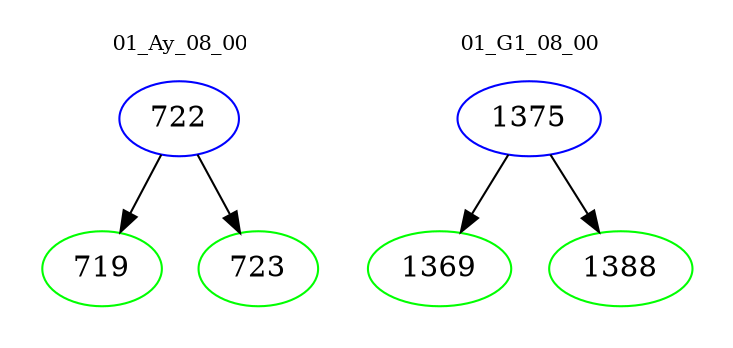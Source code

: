 digraph{
subgraph cluster_0 {
color = white
label = "01_Ay_08_00";
fontsize=10;
T0_722 [label="722", color="blue"]
T0_722 -> T0_719 [color="black"]
T0_719 [label="719", color="green"]
T0_722 -> T0_723 [color="black"]
T0_723 [label="723", color="green"]
}
subgraph cluster_1 {
color = white
label = "01_G1_08_00";
fontsize=10;
T1_1375 [label="1375", color="blue"]
T1_1375 -> T1_1369 [color="black"]
T1_1369 [label="1369", color="green"]
T1_1375 -> T1_1388 [color="black"]
T1_1388 [label="1388", color="green"]
}
}
